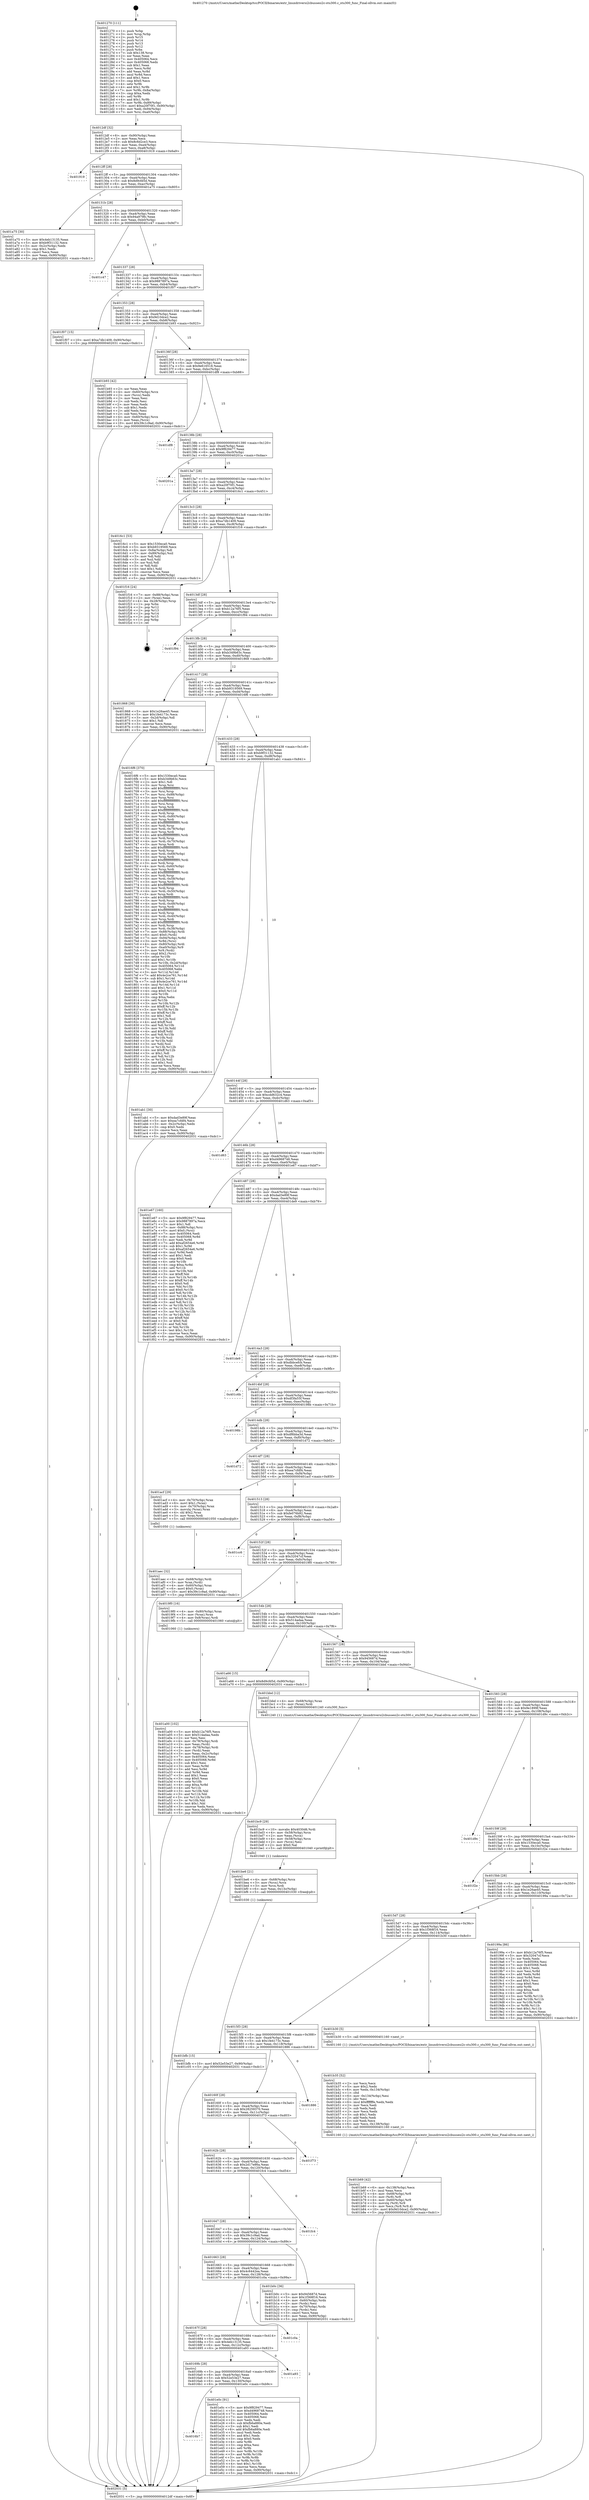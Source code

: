 digraph "0x401270" {
  label = "0x401270 (/mnt/c/Users/mathe/Desktop/tcc/POCII/binaries/extr_linuxdriversi2cbussesi2c-stu300.c_stu300_func_Final-ollvm.out::main(0))"
  labelloc = "t"
  node[shape=record]

  Entry [label="",width=0.3,height=0.3,shape=circle,fillcolor=black,style=filled]
  "0x4012df" [label="{
     0x4012df [32]\l
     | [instrs]\l
     &nbsp;&nbsp;0x4012df \<+6\>: mov -0x90(%rbp),%eax\l
     &nbsp;&nbsp;0x4012e5 \<+2\>: mov %eax,%ecx\l
     &nbsp;&nbsp;0x4012e7 \<+6\>: sub $0x8c6d2ce3,%ecx\l
     &nbsp;&nbsp;0x4012ed \<+6\>: mov %eax,-0xa4(%rbp)\l
     &nbsp;&nbsp;0x4012f3 \<+6\>: mov %ecx,-0xa8(%rbp)\l
     &nbsp;&nbsp;0x4012f9 \<+6\>: je 0000000000401919 \<main+0x6a9\>\l
  }"]
  "0x401919" [label="{
     0x401919\l
  }", style=dashed]
  "0x4012ff" [label="{
     0x4012ff [28]\l
     | [instrs]\l
     &nbsp;&nbsp;0x4012ff \<+5\>: jmp 0000000000401304 \<main+0x94\>\l
     &nbsp;&nbsp;0x401304 \<+6\>: mov -0xa4(%rbp),%eax\l
     &nbsp;&nbsp;0x40130a \<+5\>: sub $0x8d9cfd5d,%eax\l
     &nbsp;&nbsp;0x40130f \<+6\>: mov %eax,-0xac(%rbp)\l
     &nbsp;&nbsp;0x401315 \<+6\>: je 0000000000401a75 \<main+0x805\>\l
  }"]
  Exit [label="",width=0.3,height=0.3,shape=circle,fillcolor=black,style=filled,peripheries=2]
  "0x401a75" [label="{
     0x401a75 [30]\l
     | [instrs]\l
     &nbsp;&nbsp;0x401a75 \<+5\>: mov $0x4eb13135,%eax\l
     &nbsp;&nbsp;0x401a7a \<+5\>: mov $0xb9f31132,%ecx\l
     &nbsp;&nbsp;0x401a7f \<+3\>: mov -0x2c(%rbp),%edx\l
     &nbsp;&nbsp;0x401a82 \<+3\>: cmp $0x1,%edx\l
     &nbsp;&nbsp;0x401a85 \<+3\>: cmovl %ecx,%eax\l
     &nbsp;&nbsp;0x401a88 \<+6\>: mov %eax,-0x90(%rbp)\l
     &nbsp;&nbsp;0x401a8e \<+5\>: jmp 0000000000402031 \<main+0xdc1\>\l
  }"]
  "0x40131b" [label="{
     0x40131b [28]\l
     | [instrs]\l
     &nbsp;&nbsp;0x40131b \<+5\>: jmp 0000000000401320 \<main+0xb0\>\l
     &nbsp;&nbsp;0x401320 \<+6\>: mov -0xa4(%rbp),%eax\l
     &nbsp;&nbsp;0x401326 \<+5\>: sub $0x94a979fc,%eax\l
     &nbsp;&nbsp;0x40132b \<+6\>: mov %eax,-0xb0(%rbp)\l
     &nbsp;&nbsp;0x401331 \<+6\>: je 0000000000401c47 \<main+0x9d7\>\l
  }"]
  "0x4016b7" [label="{
     0x4016b7\l
  }", style=dashed]
  "0x401c47" [label="{
     0x401c47\l
  }", style=dashed]
  "0x401337" [label="{
     0x401337 [28]\l
     | [instrs]\l
     &nbsp;&nbsp;0x401337 \<+5\>: jmp 000000000040133c \<main+0xcc\>\l
     &nbsp;&nbsp;0x40133c \<+6\>: mov -0xa4(%rbp),%eax\l
     &nbsp;&nbsp;0x401342 \<+5\>: sub $0x9887897a,%eax\l
     &nbsp;&nbsp;0x401347 \<+6\>: mov %eax,-0xb4(%rbp)\l
     &nbsp;&nbsp;0x40134d \<+6\>: je 0000000000401f07 \<main+0xc97\>\l
  }"]
  "0x401e0c" [label="{
     0x401e0c [91]\l
     | [instrs]\l
     &nbsp;&nbsp;0x401e0c \<+5\>: mov $0x9f829477,%eax\l
     &nbsp;&nbsp;0x401e11 \<+5\>: mov $0xd4968748,%ecx\l
     &nbsp;&nbsp;0x401e16 \<+7\>: mov 0x405064,%edx\l
     &nbsp;&nbsp;0x401e1d \<+7\>: mov 0x405068,%esi\l
     &nbsp;&nbsp;0x401e24 \<+2\>: mov %edx,%edi\l
     &nbsp;&nbsp;0x401e26 \<+6\>: sub $0xfb6a880e,%edi\l
     &nbsp;&nbsp;0x401e2c \<+3\>: sub $0x1,%edi\l
     &nbsp;&nbsp;0x401e2f \<+6\>: add $0xfb6a880e,%edi\l
     &nbsp;&nbsp;0x401e35 \<+3\>: imul %edi,%edx\l
     &nbsp;&nbsp;0x401e38 \<+3\>: and $0x1,%edx\l
     &nbsp;&nbsp;0x401e3b \<+3\>: cmp $0x0,%edx\l
     &nbsp;&nbsp;0x401e3e \<+4\>: sete %r8b\l
     &nbsp;&nbsp;0x401e42 \<+3\>: cmp $0xa,%esi\l
     &nbsp;&nbsp;0x401e45 \<+4\>: setl %r9b\l
     &nbsp;&nbsp;0x401e49 \<+3\>: mov %r8b,%r10b\l
     &nbsp;&nbsp;0x401e4c \<+3\>: and %r9b,%r10b\l
     &nbsp;&nbsp;0x401e4f \<+3\>: xor %r9b,%r8b\l
     &nbsp;&nbsp;0x401e52 \<+3\>: or %r8b,%r10b\l
     &nbsp;&nbsp;0x401e55 \<+4\>: test $0x1,%r10b\l
     &nbsp;&nbsp;0x401e59 \<+3\>: cmovne %ecx,%eax\l
     &nbsp;&nbsp;0x401e5c \<+6\>: mov %eax,-0x90(%rbp)\l
     &nbsp;&nbsp;0x401e62 \<+5\>: jmp 0000000000402031 \<main+0xdc1\>\l
  }"]
  "0x401f07" [label="{
     0x401f07 [15]\l
     | [instrs]\l
     &nbsp;&nbsp;0x401f07 \<+10\>: movl $0xa7db1409,-0x90(%rbp)\l
     &nbsp;&nbsp;0x401f11 \<+5\>: jmp 0000000000402031 \<main+0xdc1\>\l
  }"]
  "0x401353" [label="{
     0x401353 [28]\l
     | [instrs]\l
     &nbsp;&nbsp;0x401353 \<+5\>: jmp 0000000000401358 \<main+0xe8\>\l
     &nbsp;&nbsp;0x401358 \<+6\>: mov -0xa4(%rbp),%eax\l
     &nbsp;&nbsp;0x40135e \<+5\>: sub $0x9d10dce2,%eax\l
     &nbsp;&nbsp;0x401363 \<+6\>: mov %eax,-0xb8(%rbp)\l
     &nbsp;&nbsp;0x401369 \<+6\>: je 0000000000401b93 \<main+0x923\>\l
  }"]
  "0x40169b" [label="{
     0x40169b [28]\l
     | [instrs]\l
     &nbsp;&nbsp;0x40169b \<+5\>: jmp 00000000004016a0 \<main+0x430\>\l
     &nbsp;&nbsp;0x4016a0 \<+6\>: mov -0xa4(%rbp),%eax\l
     &nbsp;&nbsp;0x4016a6 \<+5\>: sub $0x52e53e27,%eax\l
     &nbsp;&nbsp;0x4016ab \<+6\>: mov %eax,-0x130(%rbp)\l
     &nbsp;&nbsp;0x4016b1 \<+6\>: je 0000000000401e0c \<main+0xb9c\>\l
  }"]
  "0x401b93" [label="{
     0x401b93 [42]\l
     | [instrs]\l
     &nbsp;&nbsp;0x401b93 \<+2\>: xor %eax,%eax\l
     &nbsp;&nbsp;0x401b95 \<+4\>: mov -0x60(%rbp),%rcx\l
     &nbsp;&nbsp;0x401b99 \<+2\>: mov (%rcx),%edx\l
     &nbsp;&nbsp;0x401b9b \<+2\>: mov %eax,%esi\l
     &nbsp;&nbsp;0x401b9d \<+2\>: sub %edx,%esi\l
     &nbsp;&nbsp;0x401b9f \<+2\>: mov %eax,%edx\l
     &nbsp;&nbsp;0x401ba1 \<+3\>: sub $0x1,%edx\l
     &nbsp;&nbsp;0x401ba4 \<+2\>: add %edx,%esi\l
     &nbsp;&nbsp;0x401ba6 \<+2\>: sub %esi,%eax\l
     &nbsp;&nbsp;0x401ba8 \<+4\>: mov -0x60(%rbp),%rcx\l
     &nbsp;&nbsp;0x401bac \<+2\>: mov %eax,(%rcx)\l
     &nbsp;&nbsp;0x401bae \<+10\>: movl $0x39c1c9ad,-0x90(%rbp)\l
     &nbsp;&nbsp;0x401bb8 \<+5\>: jmp 0000000000402031 \<main+0xdc1\>\l
  }"]
  "0x40136f" [label="{
     0x40136f [28]\l
     | [instrs]\l
     &nbsp;&nbsp;0x40136f \<+5\>: jmp 0000000000401374 \<main+0x104\>\l
     &nbsp;&nbsp;0x401374 \<+6\>: mov -0xa4(%rbp),%eax\l
     &nbsp;&nbsp;0x40137a \<+5\>: sub $0x9e616518,%eax\l
     &nbsp;&nbsp;0x40137f \<+6\>: mov %eax,-0xbc(%rbp)\l
     &nbsp;&nbsp;0x401385 \<+6\>: je 0000000000401df8 \<main+0xb88\>\l
  }"]
  "0x401a93" [label="{
     0x401a93\l
  }", style=dashed]
  "0x401df8" [label="{
     0x401df8\l
  }", style=dashed]
  "0x40138b" [label="{
     0x40138b [28]\l
     | [instrs]\l
     &nbsp;&nbsp;0x40138b \<+5\>: jmp 0000000000401390 \<main+0x120\>\l
     &nbsp;&nbsp;0x401390 \<+6\>: mov -0xa4(%rbp),%eax\l
     &nbsp;&nbsp;0x401396 \<+5\>: sub $0x9f829477,%eax\l
     &nbsp;&nbsp;0x40139b \<+6\>: mov %eax,-0xc0(%rbp)\l
     &nbsp;&nbsp;0x4013a1 \<+6\>: je 000000000040201a \<main+0xdaa\>\l
  }"]
  "0x40167f" [label="{
     0x40167f [28]\l
     | [instrs]\l
     &nbsp;&nbsp;0x40167f \<+5\>: jmp 0000000000401684 \<main+0x414\>\l
     &nbsp;&nbsp;0x401684 \<+6\>: mov -0xa4(%rbp),%eax\l
     &nbsp;&nbsp;0x40168a \<+5\>: sub $0x4eb13135,%eax\l
     &nbsp;&nbsp;0x40168f \<+6\>: mov %eax,-0x12c(%rbp)\l
     &nbsp;&nbsp;0x401695 \<+6\>: je 0000000000401a93 \<main+0x823\>\l
  }"]
  "0x40201a" [label="{
     0x40201a\l
  }", style=dashed]
  "0x4013a7" [label="{
     0x4013a7 [28]\l
     | [instrs]\l
     &nbsp;&nbsp;0x4013a7 \<+5\>: jmp 00000000004013ac \<main+0x13c\>\l
     &nbsp;&nbsp;0x4013ac \<+6\>: mov -0xa4(%rbp),%eax\l
     &nbsp;&nbsp;0x4013b2 \<+5\>: sub $0xa20f70f1,%eax\l
     &nbsp;&nbsp;0x4013b7 \<+6\>: mov %eax,-0xc4(%rbp)\l
     &nbsp;&nbsp;0x4013bd \<+6\>: je 00000000004016c1 \<main+0x451\>\l
  }"]
  "0x401c0a" [label="{
     0x401c0a\l
  }", style=dashed]
  "0x4016c1" [label="{
     0x4016c1 [53]\l
     | [instrs]\l
     &nbsp;&nbsp;0x4016c1 \<+5\>: mov $0x1530eca0,%eax\l
     &nbsp;&nbsp;0x4016c6 \<+5\>: mov $0xb9319569,%ecx\l
     &nbsp;&nbsp;0x4016cb \<+6\>: mov -0x8a(%rbp),%dl\l
     &nbsp;&nbsp;0x4016d1 \<+7\>: mov -0x89(%rbp),%sil\l
     &nbsp;&nbsp;0x4016d8 \<+3\>: mov %dl,%dil\l
     &nbsp;&nbsp;0x4016db \<+3\>: and %sil,%dil\l
     &nbsp;&nbsp;0x4016de \<+3\>: xor %sil,%dl\l
     &nbsp;&nbsp;0x4016e1 \<+3\>: or %dl,%dil\l
     &nbsp;&nbsp;0x4016e4 \<+4\>: test $0x1,%dil\l
     &nbsp;&nbsp;0x4016e8 \<+3\>: cmovne %ecx,%eax\l
     &nbsp;&nbsp;0x4016eb \<+6\>: mov %eax,-0x90(%rbp)\l
     &nbsp;&nbsp;0x4016f1 \<+5\>: jmp 0000000000402031 \<main+0xdc1\>\l
  }"]
  "0x4013c3" [label="{
     0x4013c3 [28]\l
     | [instrs]\l
     &nbsp;&nbsp;0x4013c3 \<+5\>: jmp 00000000004013c8 \<main+0x158\>\l
     &nbsp;&nbsp;0x4013c8 \<+6\>: mov -0xa4(%rbp),%eax\l
     &nbsp;&nbsp;0x4013ce \<+5\>: sub $0xa7db1409,%eax\l
     &nbsp;&nbsp;0x4013d3 \<+6\>: mov %eax,-0xc8(%rbp)\l
     &nbsp;&nbsp;0x4013d9 \<+6\>: je 0000000000401f16 \<main+0xca6\>\l
  }"]
  "0x402031" [label="{
     0x402031 [5]\l
     | [instrs]\l
     &nbsp;&nbsp;0x402031 \<+5\>: jmp 00000000004012df \<main+0x6f\>\l
  }"]
  "0x401270" [label="{
     0x401270 [111]\l
     | [instrs]\l
     &nbsp;&nbsp;0x401270 \<+1\>: push %rbp\l
     &nbsp;&nbsp;0x401271 \<+3\>: mov %rsp,%rbp\l
     &nbsp;&nbsp;0x401274 \<+2\>: push %r15\l
     &nbsp;&nbsp;0x401276 \<+2\>: push %r14\l
     &nbsp;&nbsp;0x401278 \<+2\>: push %r13\l
     &nbsp;&nbsp;0x40127a \<+2\>: push %r12\l
     &nbsp;&nbsp;0x40127c \<+1\>: push %rbx\l
     &nbsp;&nbsp;0x40127d \<+7\>: sub $0x138,%rsp\l
     &nbsp;&nbsp;0x401284 \<+2\>: xor %eax,%eax\l
     &nbsp;&nbsp;0x401286 \<+7\>: mov 0x405064,%ecx\l
     &nbsp;&nbsp;0x40128d \<+7\>: mov 0x405068,%edx\l
     &nbsp;&nbsp;0x401294 \<+3\>: sub $0x1,%eax\l
     &nbsp;&nbsp;0x401297 \<+3\>: mov %ecx,%r8d\l
     &nbsp;&nbsp;0x40129a \<+3\>: add %eax,%r8d\l
     &nbsp;&nbsp;0x40129d \<+4\>: imul %r8d,%ecx\l
     &nbsp;&nbsp;0x4012a1 \<+3\>: and $0x1,%ecx\l
     &nbsp;&nbsp;0x4012a4 \<+3\>: cmp $0x0,%ecx\l
     &nbsp;&nbsp;0x4012a7 \<+4\>: sete %r9b\l
     &nbsp;&nbsp;0x4012ab \<+4\>: and $0x1,%r9b\l
     &nbsp;&nbsp;0x4012af \<+7\>: mov %r9b,-0x8a(%rbp)\l
     &nbsp;&nbsp;0x4012b6 \<+3\>: cmp $0xa,%edx\l
     &nbsp;&nbsp;0x4012b9 \<+4\>: setl %r9b\l
     &nbsp;&nbsp;0x4012bd \<+4\>: and $0x1,%r9b\l
     &nbsp;&nbsp;0x4012c1 \<+7\>: mov %r9b,-0x89(%rbp)\l
     &nbsp;&nbsp;0x4012c8 \<+10\>: movl $0xa20f70f1,-0x90(%rbp)\l
     &nbsp;&nbsp;0x4012d2 \<+6\>: mov %edi,-0x94(%rbp)\l
     &nbsp;&nbsp;0x4012d8 \<+7\>: mov %rsi,-0xa0(%rbp)\l
  }"]
  "0x401bfb" [label="{
     0x401bfb [15]\l
     | [instrs]\l
     &nbsp;&nbsp;0x401bfb \<+10\>: movl $0x52e53e27,-0x90(%rbp)\l
     &nbsp;&nbsp;0x401c05 \<+5\>: jmp 0000000000402031 \<main+0xdc1\>\l
  }"]
  "0x401f16" [label="{
     0x401f16 [24]\l
     | [instrs]\l
     &nbsp;&nbsp;0x401f16 \<+7\>: mov -0x88(%rbp),%rax\l
     &nbsp;&nbsp;0x401f1d \<+2\>: mov (%rax),%eax\l
     &nbsp;&nbsp;0x401f1f \<+4\>: lea -0x28(%rbp),%rsp\l
     &nbsp;&nbsp;0x401f23 \<+1\>: pop %rbx\l
     &nbsp;&nbsp;0x401f24 \<+2\>: pop %r12\l
     &nbsp;&nbsp;0x401f26 \<+2\>: pop %r13\l
     &nbsp;&nbsp;0x401f28 \<+2\>: pop %r14\l
     &nbsp;&nbsp;0x401f2a \<+2\>: pop %r15\l
     &nbsp;&nbsp;0x401f2c \<+1\>: pop %rbp\l
     &nbsp;&nbsp;0x401f2d \<+1\>: ret\l
  }"]
  "0x4013df" [label="{
     0x4013df [28]\l
     | [instrs]\l
     &nbsp;&nbsp;0x4013df \<+5\>: jmp 00000000004013e4 \<main+0x174\>\l
     &nbsp;&nbsp;0x4013e4 \<+6\>: mov -0xa4(%rbp),%eax\l
     &nbsp;&nbsp;0x4013ea \<+5\>: sub $0xb12a76f5,%eax\l
     &nbsp;&nbsp;0x4013ef \<+6\>: mov %eax,-0xcc(%rbp)\l
     &nbsp;&nbsp;0x4013f5 \<+6\>: je 0000000000401f94 \<main+0xd24\>\l
  }"]
  "0x401be6" [label="{
     0x401be6 [21]\l
     | [instrs]\l
     &nbsp;&nbsp;0x401be6 \<+4\>: mov -0x68(%rbp),%rcx\l
     &nbsp;&nbsp;0x401bea \<+3\>: mov (%rcx),%rcx\l
     &nbsp;&nbsp;0x401bed \<+3\>: mov %rcx,%rdi\l
     &nbsp;&nbsp;0x401bf0 \<+6\>: mov %eax,-0x13c(%rbp)\l
     &nbsp;&nbsp;0x401bf6 \<+5\>: call 0000000000401030 \<free@plt\>\l
     | [calls]\l
     &nbsp;&nbsp;0x401030 \{1\} (unknown)\l
  }"]
  "0x401f94" [label="{
     0x401f94\l
  }", style=dashed]
  "0x4013fb" [label="{
     0x4013fb [28]\l
     | [instrs]\l
     &nbsp;&nbsp;0x4013fb \<+5\>: jmp 0000000000401400 \<main+0x190\>\l
     &nbsp;&nbsp;0x401400 \<+6\>: mov -0xa4(%rbp),%eax\l
     &nbsp;&nbsp;0x401406 \<+5\>: sub $0xb349b63c,%eax\l
     &nbsp;&nbsp;0x40140b \<+6\>: mov %eax,-0xd0(%rbp)\l
     &nbsp;&nbsp;0x401411 \<+6\>: je 0000000000401868 \<main+0x5f8\>\l
  }"]
  "0x401bc9" [label="{
     0x401bc9 [29]\l
     | [instrs]\l
     &nbsp;&nbsp;0x401bc9 \<+10\>: movabs $0x4030d6,%rdi\l
     &nbsp;&nbsp;0x401bd3 \<+4\>: mov -0x58(%rbp),%rcx\l
     &nbsp;&nbsp;0x401bd7 \<+2\>: mov %eax,(%rcx)\l
     &nbsp;&nbsp;0x401bd9 \<+4\>: mov -0x58(%rbp),%rcx\l
     &nbsp;&nbsp;0x401bdd \<+2\>: mov (%rcx),%esi\l
     &nbsp;&nbsp;0x401bdf \<+2\>: mov $0x0,%al\l
     &nbsp;&nbsp;0x401be1 \<+5\>: call 0000000000401040 \<printf@plt\>\l
     | [calls]\l
     &nbsp;&nbsp;0x401040 \{1\} (unknown)\l
  }"]
  "0x401868" [label="{
     0x401868 [30]\l
     | [instrs]\l
     &nbsp;&nbsp;0x401868 \<+5\>: mov $0x1e26ae45,%eax\l
     &nbsp;&nbsp;0x40186d \<+5\>: mov $0x1fe4173c,%ecx\l
     &nbsp;&nbsp;0x401872 \<+3\>: mov -0x2d(%rbp),%dl\l
     &nbsp;&nbsp;0x401875 \<+3\>: test $0x1,%dl\l
     &nbsp;&nbsp;0x401878 \<+3\>: cmovne %ecx,%eax\l
     &nbsp;&nbsp;0x40187b \<+6\>: mov %eax,-0x90(%rbp)\l
     &nbsp;&nbsp;0x401881 \<+5\>: jmp 0000000000402031 \<main+0xdc1\>\l
  }"]
  "0x401417" [label="{
     0x401417 [28]\l
     | [instrs]\l
     &nbsp;&nbsp;0x401417 \<+5\>: jmp 000000000040141c \<main+0x1ac\>\l
     &nbsp;&nbsp;0x40141c \<+6\>: mov -0xa4(%rbp),%eax\l
     &nbsp;&nbsp;0x401422 \<+5\>: sub $0xb9319569,%eax\l
     &nbsp;&nbsp;0x401427 \<+6\>: mov %eax,-0xd4(%rbp)\l
     &nbsp;&nbsp;0x40142d \<+6\>: je 00000000004016f6 \<main+0x486\>\l
  }"]
  "0x401b69" [label="{
     0x401b69 [42]\l
     | [instrs]\l
     &nbsp;&nbsp;0x401b69 \<+6\>: mov -0x138(%rbp),%ecx\l
     &nbsp;&nbsp;0x401b6f \<+3\>: imul %eax,%ecx\l
     &nbsp;&nbsp;0x401b72 \<+4\>: mov -0x68(%rbp),%r8\l
     &nbsp;&nbsp;0x401b76 \<+3\>: mov (%r8),%r8\l
     &nbsp;&nbsp;0x401b79 \<+4\>: mov -0x60(%rbp),%r9\l
     &nbsp;&nbsp;0x401b7d \<+3\>: movslq (%r9),%r9\l
     &nbsp;&nbsp;0x401b80 \<+4\>: mov %ecx,(%r8,%r9,4)\l
     &nbsp;&nbsp;0x401b84 \<+10\>: movl $0x9d10dce2,-0x90(%rbp)\l
     &nbsp;&nbsp;0x401b8e \<+5\>: jmp 0000000000402031 \<main+0xdc1\>\l
  }"]
  "0x4016f6" [label="{
     0x4016f6 [370]\l
     | [instrs]\l
     &nbsp;&nbsp;0x4016f6 \<+5\>: mov $0x1530eca0,%eax\l
     &nbsp;&nbsp;0x4016fb \<+5\>: mov $0xb349b63c,%ecx\l
     &nbsp;&nbsp;0x401700 \<+2\>: mov $0x1,%dl\l
     &nbsp;&nbsp;0x401702 \<+3\>: mov %rsp,%rsi\l
     &nbsp;&nbsp;0x401705 \<+4\>: add $0xfffffffffffffff0,%rsi\l
     &nbsp;&nbsp;0x401709 \<+3\>: mov %rsi,%rsp\l
     &nbsp;&nbsp;0x40170c \<+7\>: mov %rsi,-0x88(%rbp)\l
     &nbsp;&nbsp;0x401713 \<+3\>: mov %rsp,%rsi\l
     &nbsp;&nbsp;0x401716 \<+4\>: add $0xfffffffffffffff0,%rsi\l
     &nbsp;&nbsp;0x40171a \<+3\>: mov %rsi,%rsp\l
     &nbsp;&nbsp;0x40171d \<+3\>: mov %rsp,%rdi\l
     &nbsp;&nbsp;0x401720 \<+4\>: add $0xfffffffffffffff0,%rdi\l
     &nbsp;&nbsp;0x401724 \<+3\>: mov %rdi,%rsp\l
     &nbsp;&nbsp;0x401727 \<+4\>: mov %rdi,-0x80(%rbp)\l
     &nbsp;&nbsp;0x40172b \<+3\>: mov %rsp,%rdi\l
     &nbsp;&nbsp;0x40172e \<+4\>: add $0xfffffffffffffff0,%rdi\l
     &nbsp;&nbsp;0x401732 \<+3\>: mov %rdi,%rsp\l
     &nbsp;&nbsp;0x401735 \<+4\>: mov %rdi,-0x78(%rbp)\l
     &nbsp;&nbsp;0x401739 \<+3\>: mov %rsp,%rdi\l
     &nbsp;&nbsp;0x40173c \<+4\>: add $0xfffffffffffffff0,%rdi\l
     &nbsp;&nbsp;0x401740 \<+3\>: mov %rdi,%rsp\l
     &nbsp;&nbsp;0x401743 \<+4\>: mov %rdi,-0x70(%rbp)\l
     &nbsp;&nbsp;0x401747 \<+3\>: mov %rsp,%rdi\l
     &nbsp;&nbsp;0x40174a \<+4\>: add $0xfffffffffffffff0,%rdi\l
     &nbsp;&nbsp;0x40174e \<+3\>: mov %rdi,%rsp\l
     &nbsp;&nbsp;0x401751 \<+4\>: mov %rdi,-0x68(%rbp)\l
     &nbsp;&nbsp;0x401755 \<+3\>: mov %rsp,%rdi\l
     &nbsp;&nbsp;0x401758 \<+4\>: add $0xfffffffffffffff0,%rdi\l
     &nbsp;&nbsp;0x40175c \<+3\>: mov %rdi,%rsp\l
     &nbsp;&nbsp;0x40175f \<+4\>: mov %rdi,-0x60(%rbp)\l
     &nbsp;&nbsp;0x401763 \<+3\>: mov %rsp,%rdi\l
     &nbsp;&nbsp;0x401766 \<+4\>: add $0xfffffffffffffff0,%rdi\l
     &nbsp;&nbsp;0x40176a \<+3\>: mov %rdi,%rsp\l
     &nbsp;&nbsp;0x40176d \<+4\>: mov %rdi,-0x58(%rbp)\l
     &nbsp;&nbsp;0x401771 \<+3\>: mov %rsp,%rdi\l
     &nbsp;&nbsp;0x401774 \<+4\>: add $0xfffffffffffffff0,%rdi\l
     &nbsp;&nbsp;0x401778 \<+3\>: mov %rdi,%rsp\l
     &nbsp;&nbsp;0x40177b \<+4\>: mov %rdi,-0x50(%rbp)\l
     &nbsp;&nbsp;0x40177f \<+3\>: mov %rsp,%rdi\l
     &nbsp;&nbsp;0x401782 \<+4\>: add $0xfffffffffffffff0,%rdi\l
     &nbsp;&nbsp;0x401786 \<+3\>: mov %rdi,%rsp\l
     &nbsp;&nbsp;0x401789 \<+4\>: mov %rdi,-0x48(%rbp)\l
     &nbsp;&nbsp;0x40178d \<+3\>: mov %rsp,%rdi\l
     &nbsp;&nbsp;0x401790 \<+4\>: add $0xfffffffffffffff0,%rdi\l
     &nbsp;&nbsp;0x401794 \<+3\>: mov %rdi,%rsp\l
     &nbsp;&nbsp;0x401797 \<+4\>: mov %rdi,-0x40(%rbp)\l
     &nbsp;&nbsp;0x40179b \<+3\>: mov %rsp,%rdi\l
     &nbsp;&nbsp;0x40179e \<+4\>: add $0xfffffffffffffff0,%rdi\l
     &nbsp;&nbsp;0x4017a2 \<+3\>: mov %rdi,%rsp\l
     &nbsp;&nbsp;0x4017a5 \<+4\>: mov %rdi,-0x38(%rbp)\l
     &nbsp;&nbsp;0x4017a9 \<+7\>: mov -0x88(%rbp),%rdi\l
     &nbsp;&nbsp;0x4017b0 \<+6\>: movl $0x0,(%rdi)\l
     &nbsp;&nbsp;0x4017b6 \<+7\>: mov -0x94(%rbp),%r8d\l
     &nbsp;&nbsp;0x4017bd \<+3\>: mov %r8d,(%rsi)\l
     &nbsp;&nbsp;0x4017c0 \<+4\>: mov -0x80(%rbp),%rdi\l
     &nbsp;&nbsp;0x4017c4 \<+7\>: mov -0xa0(%rbp),%r9\l
     &nbsp;&nbsp;0x4017cb \<+3\>: mov %r9,(%rdi)\l
     &nbsp;&nbsp;0x4017ce \<+3\>: cmpl $0x2,(%rsi)\l
     &nbsp;&nbsp;0x4017d1 \<+4\>: setne %r10b\l
     &nbsp;&nbsp;0x4017d5 \<+4\>: and $0x1,%r10b\l
     &nbsp;&nbsp;0x4017d9 \<+4\>: mov %r10b,-0x2d(%rbp)\l
     &nbsp;&nbsp;0x4017dd \<+8\>: mov 0x405064,%r11d\l
     &nbsp;&nbsp;0x4017e5 \<+7\>: mov 0x405068,%ebx\l
     &nbsp;&nbsp;0x4017ec \<+3\>: mov %r11d,%r14d\l
     &nbsp;&nbsp;0x4017ef \<+7\>: add $0x4e2ce761,%r14d\l
     &nbsp;&nbsp;0x4017f6 \<+4\>: sub $0x1,%r14d\l
     &nbsp;&nbsp;0x4017fa \<+7\>: sub $0x4e2ce761,%r14d\l
     &nbsp;&nbsp;0x401801 \<+4\>: imul %r14d,%r11d\l
     &nbsp;&nbsp;0x401805 \<+4\>: and $0x1,%r11d\l
     &nbsp;&nbsp;0x401809 \<+4\>: cmp $0x0,%r11d\l
     &nbsp;&nbsp;0x40180d \<+4\>: sete %r10b\l
     &nbsp;&nbsp;0x401811 \<+3\>: cmp $0xa,%ebx\l
     &nbsp;&nbsp;0x401814 \<+4\>: setl %r15b\l
     &nbsp;&nbsp;0x401818 \<+3\>: mov %r10b,%r12b\l
     &nbsp;&nbsp;0x40181b \<+4\>: xor $0xff,%r12b\l
     &nbsp;&nbsp;0x40181f \<+3\>: mov %r15b,%r13b\l
     &nbsp;&nbsp;0x401822 \<+4\>: xor $0xff,%r13b\l
     &nbsp;&nbsp;0x401826 \<+3\>: xor $0x1,%dl\l
     &nbsp;&nbsp;0x401829 \<+3\>: mov %r12b,%sil\l
     &nbsp;&nbsp;0x40182c \<+4\>: and $0xff,%sil\l
     &nbsp;&nbsp;0x401830 \<+3\>: and %dl,%r10b\l
     &nbsp;&nbsp;0x401833 \<+3\>: mov %r13b,%dil\l
     &nbsp;&nbsp;0x401836 \<+4\>: and $0xff,%dil\l
     &nbsp;&nbsp;0x40183a \<+3\>: and %dl,%r15b\l
     &nbsp;&nbsp;0x40183d \<+3\>: or %r10b,%sil\l
     &nbsp;&nbsp;0x401840 \<+3\>: or %r15b,%dil\l
     &nbsp;&nbsp;0x401843 \<+3\>: xor %dil,%sil\l
     &nbsp;&nbsp;0x401846 \<+3\>: or %r13b,%r12b\l
     &nbsp;&nbsp;0x401849 \<+4\>: xor $0xff,%r12b\l
     &nbsp;&nbsp;0x40184d \<+3\>: or $0x1,%dl\l
     &nbsp;&nbsp;0x401850 \<+3\>: and %dl,%r12b\l
     &nbsp;&nbsp;0x401853 \<+3\>: or %r12b,%sil\l
     &nbsp;&nbsp;0x401856 \<+4\>: test $0x1,%sil\l
     &nbsp;&nbsp;0x40185a \<+3\>: cmovne %ecx,%eax\l
     &nbsp;&nbsp;0x40185d \<+6\>: mov %eax,-0x90(%rbp)\l
     &nbsp;&nbsp;0x401863 \<+5\>: jmp 0000000000402031 \<main+0xdc1\>\l
  }"]
  "0x401433" [label="{
     0x401433 [28]\l
     | [instrs]\l
     &nbsp;&nbsp;0x401433 \<+5\>: jmp 0000000000401438 \<main+0x1c8\>\l
     &nbsp;&nbsp;0x401438 \<+6\>: mov -0xa4(%rbp),%eax\l
     &nbsp;&nbsp;0x40143e \<+5\>: sub $0xb9f31132,%eax\l
     &nbsp;&nbsp;0x401443 \<+6\>: mov %eax,-0xd8(%rbp)\l
     &nbsp;&nbsp;0x401449 \<+6\>: je 0000000000401ab1 \<main+0x841\>\l
  }"]
  "0x401b35" [label="{
     0x401b35 [52]\l
     | [instrs]\l
     &nbsp;&nbsp;0x401b35 \<+2\>: xor %ecx,%ecx\l
     &nbsp;&nbsp;0x401b37 \<+5\>: mov $0x2,%edx\l
     &nbsp;&nbsp;0x401b3c \<+6\>: mov %edx,-0x134(%rbp)\l
     &nbsp;&nbsp;0x401b42 \<+1\>: cltd\l
     &nbsp;&nbsp;0x401b43 \<+6\>: mov -0x134(%rbp),%esi\l
     &nbsp;&nbsp;0x401b49 \<+2\>: idiv %esi\l
     &nbsp;&nbsp;0x401b4b \<+6\>: imul $0xfffffffe,%edx,%edx\l
     &nbsp;&nbsp;0x401b51 \<+2\>: mov %ecx,%edi\l
     &nbsp;&nbsp;0x401b53 \<+2\>: sub %edx,%edi\l
     &nbsp;&nbsp;0x401b55 \<+2\>: mov %ecx,%edx\l
     &nbsp;&nbsp;0x401b57 \<+3\>: sub $0x1,%edx\l
     &nbsp;&nbsp;0x401b5a \<+2\>: add %edx,%edi\l
     &nbsp;&nbsp;0x401b5c \<+2\>: sub %edi,%ecx\l
     &nbsp;&nbsp;0x401b5e \<+6\>: mov %ecx,-0x138(%rbp)\l
     &nbsp;&nbsp;0x401b64 \<+5\>: call 0000000000401160 \<next_i\>\l
     | [calls]\l
     &nbsp;&nbsp;0x401160 \{1\} (/mnt/c/Users/mathe/Desktop/tcc/POCII/binaries/extr_linuxdriversi2cbussesi2c-stu300.c_stu300_func_Final-ollvm.out::next_i)\l
  }"]
  "0x401663" [label="{
     0x401663 [28]\l
     | [instrs]\l
     &nbsp;&nbsp;0x401663 \<+5\>: jmp 0000000000401668 \<main+0x3f8\>\l
     &nbsp;&nbsp;0x401668 \<+6\>: mov -0xa4(%rbp),%eax\l
     &nbsp;&nbsp;0x40166e \<+5\>: sub $0x4c6442ea,%eax\l
     &nbsp;&nbsp;0x401673 \<+6\>: mov %eax,-0x128(%rbp)\l
     &nbsp;&nbsp;0x401679 \<+6\>: je 0000000000401c0a \<main+0x99a\>\l
  }"]
  "0x401ab1" [label="{
     0x401ab1 [30]\l
     | [instrs]\l
     &nbsp;&nbsp;0x401ab1 \<+5\>: mov $0xdad3e89f,%eax\l
     &nbsp;&nbsp;0x401ab6 \<+5\>: mov $0xea7cfdf4,%ecx\l
     &nbsp;&nbsp;0x401abb \<+3\>: mov -0x2c(%rbp),%edx\l
     &nbsp;&nbsp;0x401abe \<+3\>: cmp $0x0,%edx\l
     &nbsp;&nbsp;0x401ac1 \<+3\>: cmove %ecx,%eax\l
     &nbsp;&nbsp;0x401ac4 \<+6\>: mov %eax,-0x90(%rbp)\l
     &nbsp;&nbsp;0x401aca \<+5\>: jmp 0000000000402031 \<main+0xdc1\>\l
  }"]
  "0x40144f" [label="{
     0x40144f [28]\l
     | [instrs]\l
     &nbsp;&nbsp;0x40144f \<+5\>: jmp 0000000000401454 \<main+0x1e4\>\l
     &nbsp;&nbsp;0x401454 \<+6\>: mov -0xa4(%rbp),%eax\l
     &nbsp;&nbsp;0x40145a \<+5\>: sub $0xcdd632c4,%eax\l
     &nbsp;&nbsp;0x40145f \<+6\>: mov %eax,-0xdc(%rbp)\l
     &nbsp;&nbsp;0x401465 \<+6\>: je 0000000000401d63 \<main+0xaf3\>\l
  }"]
  "0x401b0c" [label="{
     0x401b0c [36]\l
     | [instrs]\l
     &nbsp;&nbsp;0x401b0c \<+5\>: mov $0x945687d,%eax\l
     &nbsp;&nbsp;0x401b11 \<+5\>: mov $0x1f368f16,%ecx\l
     &nbsp;&nbsp;0x401b16 \<+4\>: mov -0x60(%rbp),%rdx\l
     &nbsp;&nbsp;0x401b1a \<+2\>: mov (%rdx),%esi\l
     &nbsp;&nbsp;0x401b1c \<+4\>: mov -0x70(%rbp),%rdx\l
     &nbsp;&nbsp;0x401b20 \<+2\>: cmp (%rdx),%esi\l
     &nbsp;&nbsp;0x401b22 \<+3\>: cmovl %ecx,%eax\l
     &nbsp;&nbsp;0x401b25 \<+6\>: mov %eax,-0x90(%rbp)\l
     &nbsp;&nbsp;0x401b2b \<+5\>: jmp 0000000000402031 \<main+0xdc1\>\l
  }"]
  "0x401d63" [label="{
     0x401d63\l
  }", style=dashed]
  "0x40146b" [label="{
     0x40146b [28]\l
     | [instrs]\l
     &nbsp;&nbsp;0x40146b \<+5\>: jmp 0000000000401470 \<main+0x200\>\l
     &nbsp;&nbsp;0x401470 \<+6\>: mov -0xa4(%rbp),%eax\l
     &nbsp;&nbsp;0x401476 \<+5\>: sub $0xd4968748,%eax\l
     &nbsp;&nbsp;0x40147b \<+6\>: mov %eax,-0xe0(%rbp)\l
     &nbsp;&nbsp;0x401481 \<+6\>: je 0000000000401e67 \<main+0xbf7\>\l
  }"]
  "0x401647" [label="{
     0x401647 [28]\l
     | [instrs]\l
     &nbsp;&nbsp;0x401647 \<+5\>: jmp 000000000040164c \<main+0x3dc\>\l
     &nbsp;&nbsp;0x40164c \<+6\>: mov -0xa4(%rbp),%eax\l
     &nbsp;&nbsp;0x401652 \<+5\>: sub $0x39c1c9ad,%eax\l
     &nbsp;&nbsp;0x401657 \<+6\>: mov %eax,-0x124(%rbp)\l
     &nbsp;&nbsp;0x40165d \<+6\>: je 0000000000401b0c \<main+0x89c\>\l
  }"]
  "0x401e67" [label="{
     0x401e67 [160]\l
     | [instrs]\l
     &nbsp;&nbsp;0x401e67 \<+5\>: mov $0x9f829477,%eax\l
     &nbsp;&nbsp;0x401e6c \<+5\>: mov $0x9887897a,%ecx\l
     &nbsp;&nbsp;0x401e71 \<+2\>: mov $0x1,%dl\l
     &nbsp;&nbsp;0x401e73 \<+7\>: mov -0x88(%rbp),%rsi\l
     &nbsp;&nbsp;0x401e7a \<+6\>: movl $0x0,(%rsi)\l
     &nbsp;&nbsp;0x401e80 \<+7\>: mov 0x405064,%edi\l
     &nbsp;&nbsp;0x401e87 \<+8\>: mov 0x405068,%r8d\l
     &nbsp;&nbsp;0x401e8f \<+3\>: mov %edi,%r9d\l
     &nbsp;&nbsp;0x401e92 \<+7\>: add $0xaf2654e6,%r9d\l
     &nbsp;&nbsp;0x401e99 \<+4\>: sub $0x1,%r9d\l
     &nbsp;&nbsp;0x401e9d \<+7\>: sub $0xaf2654e6,%r9d\l
     &nbsp;&nbsp;0x401ea4 \<+4\>: imul %r9d,%edi\l
     &nbsp;&nbsp;0x401ea8 \<+3\>: and $0x1,%edi\l
     &nbsp;&nbsp;0x401eab \<+3\>: cmp $0x0,%edi\l
     &nbsp;&nbsp;0x401eae \<+4\>: sete %r10b\l
     &nbsp;&nbsp;0x401eb2 \<+4\>: cmp $0xa,%r8d\l
     &nbsp;&nbsp;0x401eb6 \<+4\>: setl %r11b\l
     &nbsp;&nbsp;0x401eba \<+3\>: mov %r10b,%bl\l
     &nbsp;&nbsp;0x401ebd \<+3\>: xor $0xff,%bl\l
     &nbsp;&nbsp;0x401ec0 \<+3\>: mov %r11b,%r14b\l
     &nbsp;&nbsp;0x401ec3 \<+4\>: xor $0xff,%r14b\l
     &nbsp;&nbsp;0x401ec7 \<+3\>: xor $0x0,%dl\l
     &nbsp;&nbsp;0x401eca \<+3\>: mov %bl,%r15b\l
     &nbsp;&nbsp;0x401ecd \<+4\>: and $0x0,%r15b\l
     &nbsp;&nbsp;0x401ed1 \<+3\>: and %dl,%r10b\l
     &nbsp;&nbsp;0x401ed4 \<+3\>: mov %r14b,%r12b\l
     &nbsp;&nbsp;0x401ed7 \<+4\>: and $0x0,%r12b\l
     &nbsp;&nbsp;0x401edb \<+3\>: and %dl,%r11b\l
     &nbsp;&nbsp;0x401ede \<+3\>: or %r10b,%r15b\l
     &nbsp;&nbsp;0x401ee1 \<+3\>: or %r11b,%r12b\l
     &nbsp;&nbsp;0x401ee4 \<+3\>: xor %r12b,%r15b\l
     &nbsp;&nbsp;0x401ee7 \<+3\>: or %r14b,%bl\l
     &nbsp;&nbsp;0x401eea \<+3\>: xor $0xff,%bl\l
     &nbsp;&nbsp;0x401eed \<+3\>: or $0x0,%dl\l
     &nbsp;&nbsp;0x401ef0 \<+2\>: and %dl,%bl\l
     &nbsp;&nbsp;0x401ef2 \<+3\>: or %bl,%r15b\l
     &nbsp;&nbsp;0x401ef5 \<+4\>: test $0x1,%r15b\l
     &nbsp;&nbsp;0x401ef9 \<+3\>: cmovne %ecx,%eax\l
     &nbsp;&nbsp;0x401efc \<+6\>: mov %eax,-0x90(%rbp)\l
     &nbsp;&nbsp;0x401f02 \<+5\>: jmp 0000000000402031 \<main+0xdc1\>\l
  }"]
  "0x401487" [label="{
     0x401487 [28]\l
     | [instrs]\l
     &nbsp;&nbsp;0x401487 \<+5\>: jmp 000000000040148c \<main+0x21c\>\l
     &nbsp;&nbsp;0x40148c \<+6\>: mov -0xa4(%rbp),%eax\l
     &nbsp;&nbsp;0x401492 \<+5\>: sub $0xdad3e89f,%eax\l
     &nbsp;&nbsp;0x401497 \<+6\>: mov %eax,-0xe4(%rbp)\l
     &nbsp;&nbsp;0x40149d \<+6\>: je 0000000000401de9 \<main+0xb79\>\l
  }"]
  "0x401fc4" [label="{
     0x401fc4\l
  }", style=dashed]
  "0x401de9" [label="{
     0x401de9\l
  }", style=dashed]
  "0x4014a3" [label="{
     0x4014a3 [28]\l
     | [instrs]\l
     &nbsp;&nbsp;0x4014a3 \<+5\>: jmp 00000000004014a8 \<main+0x238\>\l
     &nbsp;&nbsp;0x4014a8 \<+6\>: mov -0xa4(%rbp),%eax\l
     &nbsp;&nbsp;0x4014ae \<+5\>: sub $0xdbbcefcb,%eax\l
     &nbsp;&nbsp;0x4014b3 \<+6\>: mov %eax,-0xe8(%rbp)\l
     &nbsp;&nbsp;0x4014b9 \<+6\>: je 0000000000401c6b \<main+0x9fb\>\l
  }"]
  "0x40162b" [label="{
     0x40162b [28]\l
     | [instrs]\l
     &nbsp;&nbsp;0x40162b \<+5\>: jmp 0000000000401630 \<main+0x3c0\>\l
     &nbsp;&nbsp;0x401630 \<+6\>: mov -0xa4(%rbp),%eax\l
     &nbsp;&nbsp;0x401636 \<+5\>: sub $0x2d17e86a,%eax\l
     &nbsp;&nbsp;0x40163b \<+6\>: mov %eax,-0x120(%rbp)\l
     &nbsp;&nbsp;0x401641 \<+6\>: je 0000000000401fc4 \<main+0xd54\>\l
  }"]
  "0x401c6b" [label="{
     0x401c6b\l
  }", style=dashed]
  "0x4014bf" [label="{
     0x4014bf [28]\l
     | [instrs]\l
     &nbsp;&nbsp;0x4014bf \<+5\>: jmp 00000000004014c4 \<main+0x254\>\l
     &nbsp;&nbsp;0x4014c4 \<+6\>: mov -0xa4(%rbp),%eax\l
     &nbsp;&nbsp;0x4014ca \<+5\>: sub $0xdf3fa55f,%eax\l
     &nbsp;&nbsp;0x4014cf \<+6\>: mov %eax,-0xec(%rbp)\l
     &nbsp;&nbsp;0x4014d5 \<+6\>: je 000000000040198b \<main+0x71b\>\l
  }"]
  "0x401f73" [label="{
     0x401f73\l
  }", style=dashed]
  "0x40198b" [label="{
     0x40198b\l
  }", style=dashed]
  "0x4014db" [label="{
     0x4014db [28]\l
     | [instrs]\l
     &nbsp;&nbsp;0x4014db \<+5\>: jmp 00000000004014e0 \<main+0x270\>\l
     &nbsp;&nbsp;0x4014e0 \<+6\>: mov -0xa4(%rbp),%eax\l
     &nbsp;&nbsp;0x4014e6 \<+5\>: sub $0xdf6bba3d,%eax\l
     &nbsp;&nbsp;0x4014eb \<+6\>: mov %eax,-0xf0(%rbp)\l
     &nbsp;&nbsp;0x4014f1 \<+6\>: je 0000000000401d72 \<main+0xb02\>\l
  }"]
  "0x40160f" [label="{
     0x40160f [28]\l
     | [instrs]\l
     &nbsp;&nbsp;0x40160f \<+5\>: jmp 0000000000401614 \<main+0x3a4\>\l
     &nbsp;&nbsp;0x401614 \<+6\>: mov -0xa4(%rbp),%eax\l
     &nbsp;&nbsp;0x40161a \<+5\>: sub $0x28259370,%eax\l
     &nbsp;&nbsp;0x40161f \<+6\>: mov %eax,-0x11c(%rbp)\l
     &nbsp;&nbsp;0x401625 \<+6\>: je 0000000000401f73 \<main+0xd03\>\l
  }"]
  "0x401d72" [label="{
     0x401d72\l
  }", style=dashed]
  "0x4014f7" [label="{
     0x4014f7 [28]\l
     | [instrs]\l
     &nbsp;&nbsp;0x4014f7 \<+5\>: jmp 00000000004014fc \<main+0x28c\>\l
     &nbsp;&nbsp;0x4014fc \<+6\>: mov -0xa4(%rbp),%eax\l
     &nbsp;&nbsp;0x401502 \<+5\>: sub $0xea7cfdf4,%eax\l
     &nbsp;&nbsp;0x401507 \<+6\>: mov %eax,-0xf4(%rbp)\l
     &nbsp;&nbsp;0x40150d \<+6\>: je 0000000000401acf \<main+0x85f\>\l
  }"]
  "0x401886" [label="{
     0x401886\l
  }", style=dashed]
  "0x401acf" [label="{
     0x401acf [29]\l
     | [instrs]\l
     &nbsp;&nbsp;0x401acf \<+4\>: mov -0x70(%rbp),%rax\l
     &nbsp;&nbsp;0x401ad3 \<+6\>: movl $0x1,(%rax)\l
     &nbsp;&nbsp;0x401ad9 \<+4\>: mov -0x70(%rbp),%rax\l
     &nbsp;&nbsp;0x401add \<+3\>: movslq (%rax),%rax\l
     &nbsp;&nbsp;0x401ae0 \<+4\>: shl $0x2,%rax\l
     &nbsp;&nbsp;0x401ae4 \<+3\>: mov %rax,%rdi\l
     &nbsp;&nbsp;0x401ae7 \<+5\>: call 0000000000401050 \<malloc@plt\>\l
     | [calls]\l
     &nbsp;&nbsp;0x401050 \{1\} (unknown)\l
  }"]
  "0x401513" [label="{
     0x401513 [28]\l
     | [instrs]\l
     &nbsp;&nbsp;0x401513 \<+5\>: jmp 0000000000401518 \<main+0x2a8\>\l
     &nbsp;&nbsp;0x401518 \<+6\>: mov -0xa4(%rbp),%eax\l
     &nbsp;&nbsp;0x40151e \<+5\>: sub $0xfe076b92,%eax\l
     &nbsp;&nbsp;0x401523 \<+6\>: mov %eax,-0xf8(%rbp)\l
     &nbsp;&nbsp;0x401529 \<+6\>: je 0000000000401cc6 \<main+0xa56\>\l
  }"]
  "0x4015f3" [label="{
     0x4015f3 [28]\l
     | [instrs]\l
     &nbsp;&nbsp;0x4015f3 \<+5\>: jmp 00000000004015f8 \<main+0x388\>\l
     &nbsp;&nbsp;0x4015f8 \<+6\>: mov -0xa4(%rbp),%eax\l
     &nbsp;&nbsp;0x4015fe \<+5\>: sub $0x1fe4173c,%eax\l
     &nbsp;&nbsp;0x401603 \<+6\>: mov %eax,-0x118(%rbp)\l
     &nbsp;&nbsp;0x401609 \<+6\>: je 0000000000401886 \<main+0x616\>\l
  }"]
  "0x401cc6" [label="{
     0x401cc6\l
  }", style=dashed]
  "0x40152f" [label="{
     0x40152f [28]\l
     | [instrs]\l
     &nbsp;&nbsp;0x40152f \<+5\>: jmp 0000000000401534 \<main+0x2c4\>\l
     &nbsp;&nbsp;0x401534 \<+6\>: mov -0xa4(%rbp),%eax\l
     &nbsp;&nbsp;0x40153a \<+5\>: sub $0x32047cf,%eax\l
     &nbsp;&nbsp;0x40153f \<+6\>: mov %eax,-0xfc(%rbp)\l
     &nbsp;&nbsp;0x401545 \<+6\>: je 00000000004019f0 \<main+0x780\>\l
  }"]
  "0x401b30" [label="{
     0x401b30 [5]\l
     | [instrs]\l
     &nbsp;&nbsp;0x401b30 \<+5\>: call 0000000000401160 \<next_i\>\l
     | [calls]\l
     &nbsp;&nbsp;0x401160 \{1\} (/mnt/c/Users/mathe/Desktop/tcc/POCII/binaries/extr_linuxdriversi2cbussesi2c-stu300.c_stu300_func_Final-ollvm.out::next_i)\l
  }"]
  "0x4019f0" [label="{
     0x4019f0 [16]\l
     | [instrs]\l
     &nbsp;&nbsp;0x4019f0 \<+4\>: mov -0x80(%rbp),%rax\l
     &nbsp;&nbsp;0x4019f4 \<+3\>: mov (%rax),%rax\l
     &nbsp;&nbsp;0x4019f7 \<+4\>: mov 0x8(%rax),%rdi\l
     &nbsp;&nbsp;0x4019fb \<+5\>: call 0000000000401060 \<atoi@plt\>\l
     | [calls]\l
     &nbsp;&nbsp;0x401060 \{1\} (unknown)\l
  }"]
  "0x40154b" [label="{
     0x40154b [28]\l
     | [instrs]\l
     &nbsp;&nbsp;0x40154b \<+5\>: jmp 0000000000401550 \<main+0x2e0\>\l
     &nbsp;&nbsp;0x401550 \<+6\>: mov -0xa4(%rbp),%eax\l
     &nbsp;&nbsp;0x401556 \<+5\>: sub $0x514adaa,%eax\l
     &nbsp;&nbsp;0x40155b \<+6\>: mov %eax,-0x100(%rbp)\l
     &nbsp;&nbsp;0x401561 \<+6\>: je 0000000000401a66 \<main+0x7f6\>\l
  }"]
  "0x401aec" [label="{
     0x401aec [32]\l
     | [instrs]\l
     &nbsp;&nbsp;0x401aec \<+4\>: mov -0x68(%rbp),%rdi\l
     &nbsp;&nbsp;0x401af0 \<+3\>: mov %rax,(%rdi)\l
     &nbsp;&nbsp;0x401af3 \<+4\>: mov -0x60(%rbp),%rax\l
     &nbsp;&nbsp;0x401af7 \<+6\>: movl $0x0,(%rax)\l
     &nbsp;&nbsp;0x401afd \<+10\>: movl $0x39c1c9ad,-0x90(%rbp)\l
     &nbsp;&nbsp;0x401b07 \<+5\>: jmp 0000000000402031 \<main+0xdc1\>\l
  }"]
  "0x401a66" [label="{
     0x401a66 [15]\l
     | [instrs]\l
     &nbsp;&nbsp;0x401a66 \<+10\>: movl $0x8d9cfd5d,-0x90(%rbp)\l
     &nbsp;&nbsp;0x401a70 \<+5\>: jmp 0000000000402031 \<main+0xdc1\>\l
  }"]
  "0x401567" [label="{
     0x401567 [28]\l
     | [instrs]\l
     &nbsp;&nbsp;0x401567 \<+5\>: jmp 000000000040156c \<main+0x2fc\>\l
     &nbsp;&nbsp;0x40156c \<+6\>: mov -0xa4(%rbp),%eax\l
     &nbsp;&nbsp;0x401572 \<+5\>: sub $0x945687d,%eax\l
     &nbsp;&nbsp;0x401577 \<+6\>: mov %eax,-0x104(%rbp)\l
     &nbsp;&nbsp;0x40157d \<+6\>: je 0000000000401bbd \<main+0x94d\>\l
  }"]
  "0x401a00" [label="{
     0x401a00 [102]\l
     | [instrs]\l
     &nbsp;&nbsp;0x401a00 \<+5\>: mov $0xb12a76f5,%ecx\l
     &nbsp;&nbsp;0x401a05 \<+5\>: mov $0x514adaa,%edx\l
     &nbsp;&nbsp;0x401a0a \<+2\>: xor %esi,%esi\l
     &nbsp;&nbsp;0x401a0c \<+4\>: mov -0x78(%rbp),%rdi\l
     &nbsp;&nbsp;0x401a10 \<+2\>: mov %eax,(%rdi)\l
     &nbsp;&nbsp;0x401a12 \<+4\>: mov -0x78(%rbp),%rdi\l
     &nbsp;&nbsp;0x401a16 \<+2\>: mov (%rdi),%eax\l
     &nbsp;&nbsp;0x401a18 \<+3\>: mov %eax,-0x2c(%rbp)\l
     &nbsp;&nbsp;0x401a1b \<+7\>: mov 0x405064,%eax\l
     &nbsp;&nbsp;0x401a22 \<+8\>: mov 0x405068,%r8d\l
     &nbsp;&nbsp;0x401a2a \<+3\>: sub $0x1,%esi\l
     &nbsp;&nbsp;0x401a2d \<+3\>: mov %eax,%r9d\l
     &nbsp;&nbsp;0x401a30 \<+3\>: add %esi,%r9d\l
     &nbsp;&nbsp;0x401a33 \<+4\>: imul %r9d,%eax\l
     &nbsp;&nbsp;0x401a37 \<+3\>: and $0x1,%eax\l
     &nbsp;&nbsp;0x401a3a \<+3\>: cmp $0x0,%eax\l
     &nbsp;&nbsp;0x401a3d \<+4\>: sete %r10b\l
     &nbsp;&nbsp;0x401a41 \<+4\>: cmp $0xa,%r8d\l
     &nbsp;&nbsp;0x401a45 \<+4\>: setl %r11b\l
     &nbsp;&nbsp;0x401a49 \<+3\>: mov %r10b,%bl\l
     &nbsp;&nbsp;0x401a4c \<+3\>: and %r11b,%bl\l
     &nbsp;&nbsp;0x401a4f \<+3\>: xor %r11b,%r10b\l
     &nbsp;&nbsp;0x401a52 \<+3\>: or %r10b,%bl\l
     &nbsp;&nbsp;0x401a55 \<+3\>: test $0x1,%bl\l
     &nbsp;&nbsp;0x401a58 \<+3\>: cmovne %edx,%ecx\l
     &nbsp;&nbsp;0x401a5b \<+6\>: mov %ecx,-0x90(%rbp)\l
     &nbsp;&nbsp;0x401a61 \<+5\>: jmp 0000000000402031 \<main+0xdc1\>\l
  }"]
  "0x401bbd" [label="{
     0x401bbd [12]\l
     | [instrs]\l
     &nbsp;&nbsp;0x401bbd \<+4\>: mov -0x68(%rbp),%rax\l
     &nbsp;&nbsp;0x401bc1 \<+3\>: mov (%rax),%rdi\l
     &nbsp;&nbsp;0x401bc4 \<+5\>: call 0000000000401240 \<stu300_func\>\l
     | [calls]\l
     &nbsp;&nbsp;0x401240 \{1\} (/mnt/c/Users/mathe/Desktop/tcc/POCII/binaries/extr_linuxdriversi2cbussesi2c-stu300.c_stu300_func_Final-ollvm.out::stu300_func)\l
  }"]
  "0x401583" [label="{
     0x401583 [28]\l
     | [instrs]\l
     &nbsp;&nbsp;0x401583 \<+5\>: jmp 0000000000401588 \<main+0x318\>\l
     &nbsp;&nbsp;0x401588 \<+6\>: mov -0xa4(%rbp),%eax\l
     &nbsp;&nbsp;0x40158e \<+5\>: sub $0x9e1899f,%eax\l
     &nbsp;&nbsp;0x401593 \<+6\>: mov %eax,-0x108(%rbp)\l
     &nbsp;&nbsp;0x401599 \<+6\>: je 0000000000401d9c \<main+0xb2c\>\l
  }"]
  "0x4015d7" [label="{
     0x4015d7 [28]\l
     | [instrs]\l
     &nbsp;&nbsp;0x4015d7 \<+5\>: jmp 00000000004015dc \<main+0x36c\>\l
     &nbsp;&nbsp;0x4015dc \<+6\>: mov -0xa4(%rbp),%eax\l
     &nbsp;&nbsp;0x4015e2 \<+5\>: sub $0x1f368f16,%eax\l
     &nbsp;&nbsp;0x4015e7 \<+6\>: mov %eax,-0x114(%rbp)\l
     &nbsp;&nbsp;0x4015ed \<+6\>: je 0000000000401b30 \<main+0x8c0\>\l
  }"]
  "0x401d9c" [label="{
     0x401d9c\l
  }", style=dashed]
  "0x40159f" [label="{
     0x40159f [28]\l
     | [instrs]\l
     &nbsp;&nbsp;0x40159f \<+5\>: jmp 00000000004015a4 \<main+0x334\>\l
     &nbsp;&nbsp;0x4015a4 \<+6\>: mov -0xa4(%rbp),%eax\l
     &nbsp;&nbsp;0x4015aa \<+5\>: sub $0x1530eca0,%eax\l
     &nbsp;&nbsp;0x4015af \<+6\>: mov %eax,-0x10c(%rbp)\l
     &nbsp;&nbsp;0x4015b5 \<+6\>: je 0000000000401f2e \<main+0xcbe\>\l
  }"]
  "0x40199a" [label="{
     0x40199a [86]\l
     | [instrs]\l
     &nbsp;&nbsp;0x40199a \<+5\>: mov $0xb12a76f5,%eax\l
     &nbsp;&nbsp;0x40199f \<+5\>: mov $0x32047cf,%ecx\l
     &nbsp;&nbsp;0x4019a4 \<+2\>: xor %edx,%edx\l
     &nbsp;&nbsp;0x4019a6 \<+7\>: mov 0x405064,%esi\l
     &nbsp;&nbsp;0x4019ad \<+7\>: mov 0x405068,%edi\l
     &nbsp;&nbsp;0x4019b4 \<+3\>: sub $0x1,%edx\l
     &nbsp;&nbsp;0x4019b7 \<+3\>: mov %esi,%r8d\l
     &nbsp;&nbsp;0x4019ba \<+3\>: add %edx,%r8d\l
     &nbsp;&nbsp;0x4019bd \<+4\>: imul %r8d,%esi\l
     &nbsp;&nbsp;0x4019c1 \<+3\>: and $0x1,%esi\l
     &nbsp;&nbsp;0x4019c4 \<+3\>: cmp $0x0,%esi\l
     &nbsp;&nbsp;0x4019c7 \<+4\>: sete %r9b\l
     &nbsp;&nbsp;0x4019cb \<+3\>: cmp $0xa,%edi\l
     &nbsp;&nbsp;0x4019ce \<+4\>: setl %r10b\l
     &nbsp;&nbsp;0x4019d2 \<+3\>: mov %r9b,%r11b\l
     &nbsp;&nbsp;0x4019d5 \<+3\>: and %r10b,%r11b\l
     &nbsp;&nbsp;0x4019d8 \<+3\>: xor %r10b,%r9b\l
     &nbsp;&nbsp;0x4019db \<+3\>: or %r9b,%r11b\l
     &nbsp;&nbsp;0x4019de \<+4\>: test $0x1,%r11b\l
     &nbsp;&nbsp;0x4019e2 \<+3\>: cmovne %ecx,%eax\l
     &nbsp;&nbsp;0x4019e5 \<+6\>: mov %eax,-0x90(%rbp)\l
     &nbsp;&nbsp;0x4019eb \<+5\>: jmp 0000000000402031 \<main+0xdc1\>\l
  }"]
  "0x401f2e" [label="{
     0x401f2e\l
  }", style=dashed]
  "0x4015bb" [label="{
     0x4015bb [28]\l
     | [instrs]\l
     &nbsp;&nbsp;0x4015bb \<+5\>: jmp 00000000004015c0 \<main+0x350\>\l
     &nbsp;&nbsp;0x4015c0 \<+6\>: mov -0xa4(%rbp),%eax\l
     &nbsp;&nbsp;0x4015c6 \<+5\>: sub $0x1e26ae45,%eax\l
     &nbsp;&nbsp;0x4015cb \<+6\>: mov %eax,-0x110(%rbp)\l
     &nbsp;&nbsp;0x4015d1 \<+6\>: je 000000000040199a \<main+0x72a\>\l
  }"]
  Entry -> "0x401270" [label=" 1"]
  "0x4012df" -> "0x401919" [label=" 0"]
  "0x4012df" -> "0x4012ff" [label=" 18"]
  "0x401f16" -> Exit [label=" 1"]
  "0x4012ff" -> "0x401a75" [label=" 1"]
  "0x4012ff" -> "0x40131b" [label=" 17"]
  "0x401f07" -> "0x402031" [label=" 1"]
  "0x40131b" -> "0x401c47" [label=" 0"]
  "0x40131b" -> "0x401337" [label=" 17"]
  "0x401e67" -> "0x402031" [label=" 1"]
  "0x401337" -> "0x401f07" [label=" 1"]
  "0x401337" -> "0x401353" [label=" 16"]
  "0x401e0c" -> "0x402031" [label=" 1"]
  "0x401353" -> "0x401b93" [label=" 1"]
  "0x401353" -> "0x40136f" [label=" 15"]
  "0x40169b" -> "0x401e0c" [label=" 1"]
  "0x40136f" -> "0x401df8" [label=" 0"]
  "0x40136f" -> "0x40138b" [label=" 15"]
  "0x40169b" -> "0x4016b7" [label=" 0"]
  "0x40138b" -> "0x40201a" [label=" 0"]
  "0x40138b" -> "0x4013a7" [label=" 15"]
  "0x40167f" -> "0x401a93" [label=" 0"]
  "0x4013a7" -> "0x4016c1" [label=" 1"]
  "0x4013a7" -> "0x4013c3" [label=" 14"]
  "0x4016c1" -> "0x402031" [label=" 1"]
  "0x401270" -> "0x4012df" [label=" 1"]
  "0x402031" -> "0x4012df" [label=" 17"]
  "0x40167f" -> "0x40169b" [label=" 1"]
  "0x4013c3" -> "0x401f16" [label=" 1"]
  "0x4013c3" -> "0x4013df" [label=" 13"]
  "0x401663" -> "0x401c0a" [label=" 0"]
  "0x4013df" -> "0x401f94" [label=" 0"]
  "0x4013df" -> "0x4013fb" [label=" 13"]
  "0x401663" -> "0x40167f" [label=" 1"]
  "0x4013fb" -> "0x401868" [label=" 1"]
  "0x4013fb" -> "0x401417" [label=" 12"]
  "0x401bfb" -> "0x402031" [label=" 1"]
  "0x401417" -> "0x4016f6" [label=" 1"]
  "0x401417" -> "0x401433" [label=" 11"]
  "0x401be6" -> "0x401bfb" [label=" 1"]
  "0x4016f6" -> "0x402031" [label=" 1"]
  "0x401868" -> "0x402031" [label=" 1"]
  "0x401bc9" -> "0x401be6" [label=" 1"]
  "0x401433" -> "0x401ab1" [label=" 1"]
  "0x401433" -> "0x40144f" [label=" 10"]
  "0x401bbd" -> "0x401bc9" [label=" 1"]
  "0x40144f" -> "0x401d63" [label=" 0"]
  "0x40144f" -> "0x40146b" [label=" 10"]
  "0x401b93" -> "0x402031" [label=" 1"]
  "0x40146b" -> "0x401e67" [label=" 1"]
  "0x40146b" -> "0x401487" [label=" 9"]
  "0x401b35" -> "0x401b69" [label=" 1"]
  "0x401487" -> "0x401de9" [label=" 0"]
  "0x401487" -> "0x4014a3" [label=" 9"]
  "0x401b30" -> "0x401b35" [label=" 1"]
  "0x4014a3" -> "0x401c6b" [label=" 0"]
  "0x4014a3" -> "0x4014bf" [label=" 9"]
  "0x401647" -> "0x401663" [label=" 1"]
  "0x4014bf" -> "0x40198b" [label=" 0"]
  "0x4014bf" -> "0x4014db" [label=" 9"]
  "0x401647" -> "0x401b0c" [label=" 2"]
  "0x4014db" -> "0x401d72" [label=" 0"]
  "0x4014db" -> "0x4014f7" [label=" 9"]
  "0x40162b" -> "0x401647" [label=" 3"]
  "0x4014f7" -> "0x401acf" [label=" 1"]
  "0x4014f7" -> "0x401513" [label=" 8"]
  "0x40162b" -> "0x401fc4" [label=" 0"]
  "0x401513" -> "0x401cc6" [label=" 0"]
  "0x401513" -> "0x40152f" [label=" 8"]
  "0x40160f" -> "0x40162b" [label=" 3"]
  "0x40152f" -> "0x4019f0" [label=" 1"]
  "0x40152f" -> "0x40154b" [label=" 7"]
  "0x40160f" -> "0x401f73" [label=" 0"]
  "0x40154b" -> "0x401a66" [label=" 1"]
  "0x40154b" -> "0x401567" [label=" 6"]
  "0x4015f3" -> "0x40160f" [label=" 3"]
  "0x401567" -> "0x401bbd" [label=" 1"]
  "0x401567" -> "0x401583" [label=" 5"]
  "0x4015f3" -> "0x401886" [label=" 0"]
  "0x401583" -> "0x401d9c" [label=" 0"]
  "0x401583" -> "0x40159f" [label=" 5"]
  "0x401b0c" -> "0x402031" [label=" 2"]
  "0x40159f" -> "0x401f2e" [label=" 0"]
  "0x40159f" -> "0x4015bb" [label=" 5"]
  "0x4015d7" -> "0x4015f3" [label=" 3"]
  "0x4015bb" -> "0x40199a" [label=" 1"]
  "0x4015bb" -> "0x4015d7" [label=" 4"]
  "0x40199a" -> "0x402031" [label=" 1"]
  "0x4019f0" -> "0x401a00" [label=" 1"]
  "0x401a00" -> "0x402031" [label=" 1"]
  "0x401a66" -> "0x402031" [label=" 1"]
  "0x401a75" -> "0x402031" [label=" 1"]
  "0x401ab1" -> "0x402031" [label=" 1"]
  "0x401acf" -> "0x401aec" [label=" 1"]
  "0x401aec" -> "0x402031" [label=" 1"]
  "0x401b69" -> "0x402031" [label=" 1"]
  "0x4015d7" -> "0x401b30" [label=" 1"]
}
